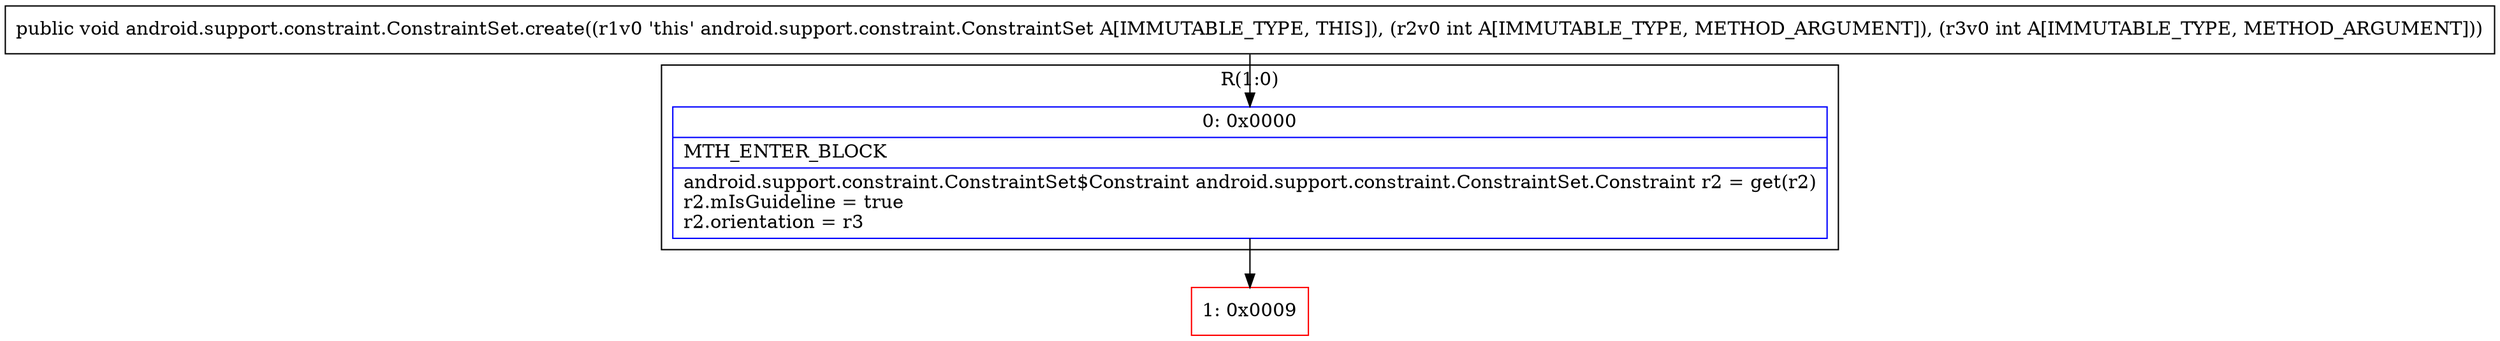 digraph "CFG forandroid.support.constraint.ConstraintSet.create(II)V" {
subgraph cluster_Region_1252809360 {
label = "R(1:0)";
node [shape=record,color=blue];
Node_0 [shape=record,label="{0\:\ 0x0000|MTH_ENTER_BLOCK\l|android.support.constraint.ConstraintSet$Constraint android.support.constraint.ConstraintSet.Constraint r2 = get(r2)\lr2.mIsGuideline = true\lr2.orientation = r3\l}"];
}
Node_1 [shape=record,color=red,label="{1\:\ 0x0009}"];
MethodNode[shape=record,label="{public void android.support.constraint.ConstraintSet.create((r1v0 'this' android.support.constraint.ConstraintSet A[IMMUTABLE_TYPE, THIS]), (r2v0 int A[IMMUTABLE_TYPE, METHOD_ARGUMENT]), (r3v0 int A[IMMUTABLE_TYPE, METHOD_ARGUMENT])) }"];
MethodNode -> Node_0;
Node_0 -> Node_1;
}

